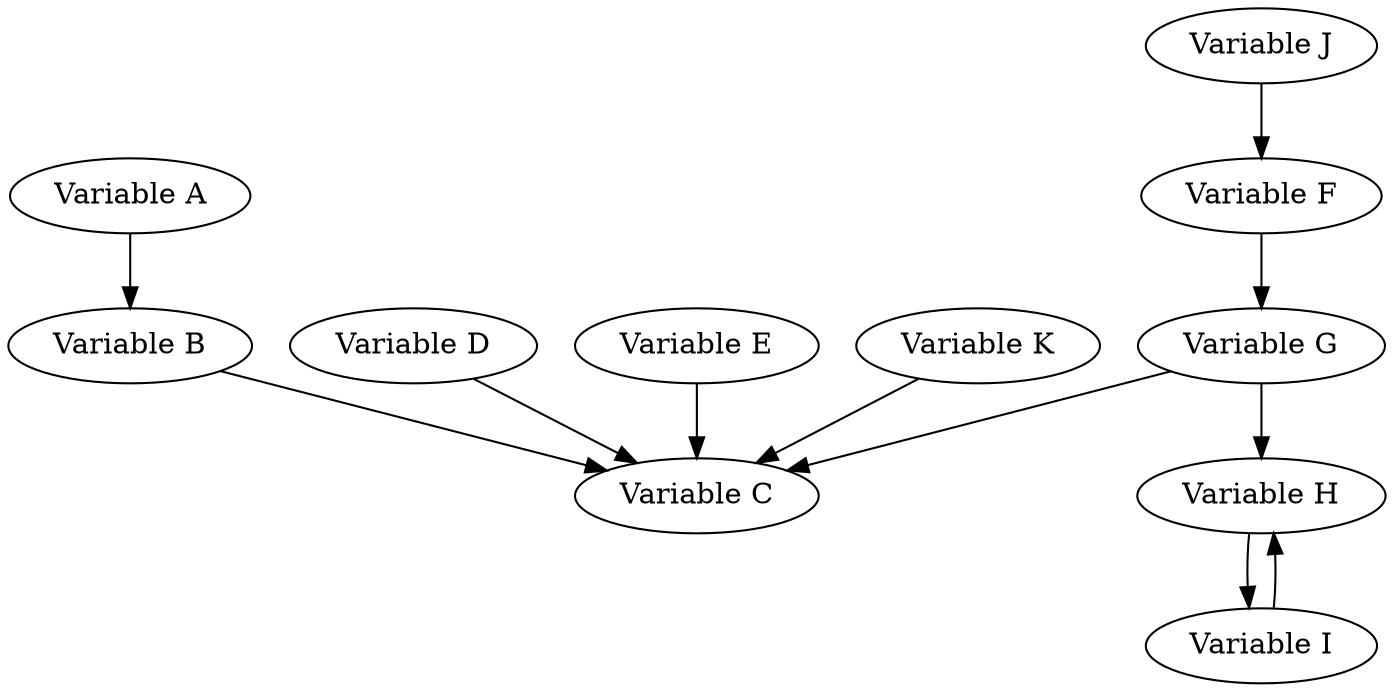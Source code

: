 // Causal DAG
digraph {
	A [label="Variable A"]
	B [label="Variable B"]
	C [label="Variable C"]
	D [label="Variable D"]
	E [label="Variable E"]
	F [label="Variable F"]
	G [label="Variable G"]
	H [label="Variable H"]
	I [label="Variable I"]
	J [label="Variable J"]
	K [label="Variable K"]
	A -> B
	B -> C
	D -> C
	E -> C
	F -> G
	G -> C
	G -> H
	H -> I
	I -> H
	J -> F
	K -> C
}
